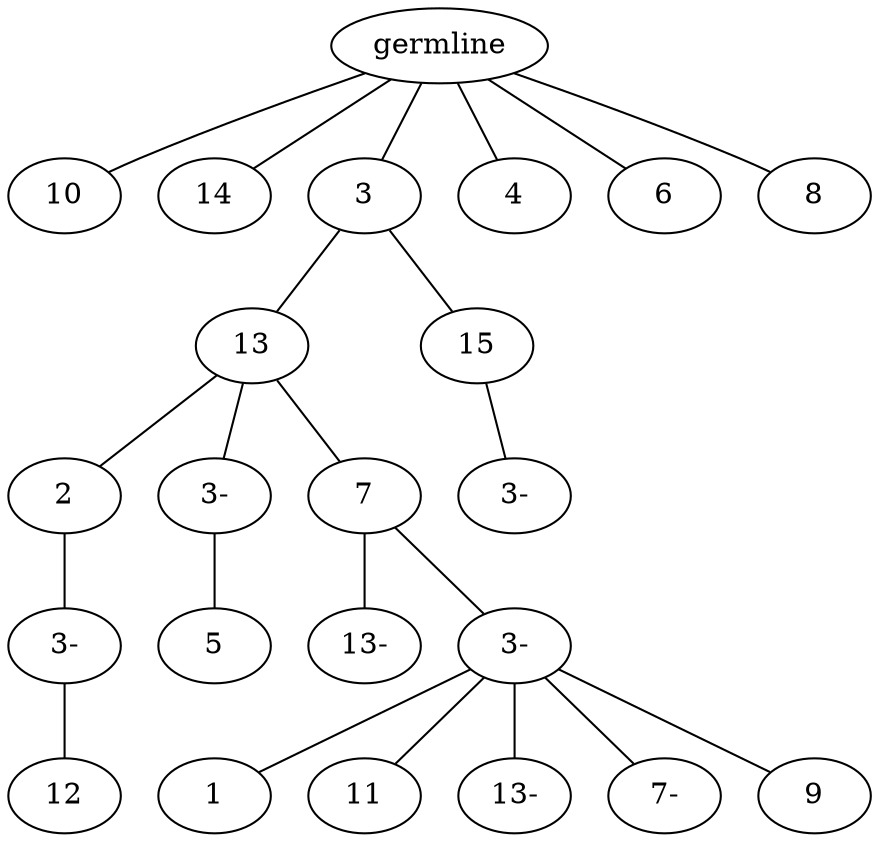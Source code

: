 graph tree {
    "140027699219664" [label="germline"];
    "140027699216784" [label="10"];
    "140027699218128" [label="14"];
    "140027699219184" [label="3"];
    "140027699172304" [label="13"];
    "140027699172688" [label="2"];
    "140027699175088" [label="3-"];
    "140027699173024" [label="12"];
    "140027699172016" [label="3-"];
    "140027699173888" [label="5"];
    "140027699174752" [label="7"];
    "140027699619872" [label="13-"];
    "140027699619008" [label="3-"];
    "140027699618960" [label="1"];
    "140027699618288" [label="11"];
    "140027699621072" [label="13-"];
    "140027699621312" [label="7-"];
    "140027699619632" [label="9"];
    "140027699173936" [label="15"];
    "140027699169168" [label="3-"];
    "140027699217744" [label="4"];
    "140027699220288" [label="6"];
    "140027699216976" [label="8"];
    "140027699219664" -- "140027699216784";
    "140027699219664" -- "140027699218128";
    "140027699219664" -- "140027699219184";
    "140027699219664" -- "140027699217744";
    "140027699219664" -- "140027699220288";
    "140027699219664" -- "140027699216976";
    "140027699219184" -- "140027699172304";
    "140027699219184" -- "140027699173936";
    "140027699172304" -- "140027699172688";
    "140027699172304" -- "140027699172016";
    "140027699172304" -- "140027699174752";
    "140027699172688" -- "140027699175088";
    "140027699175088" -- "140027699173024";
    "140027699172016" -- "140027699173888";
    "140027699174752" -- "140027699619872";
    "140027699174752" -- "140027699619008";
    "140027699619008" -- "140027699618960";
    "140027699619008" -- "140027699618288";
    "140027699619008" -- "140027699621072";
    "140027699619008" -- "140027699621312";
    "140027699619008" -- "140027699619632";
    "140027699173936" -- "140027699169168";
}
